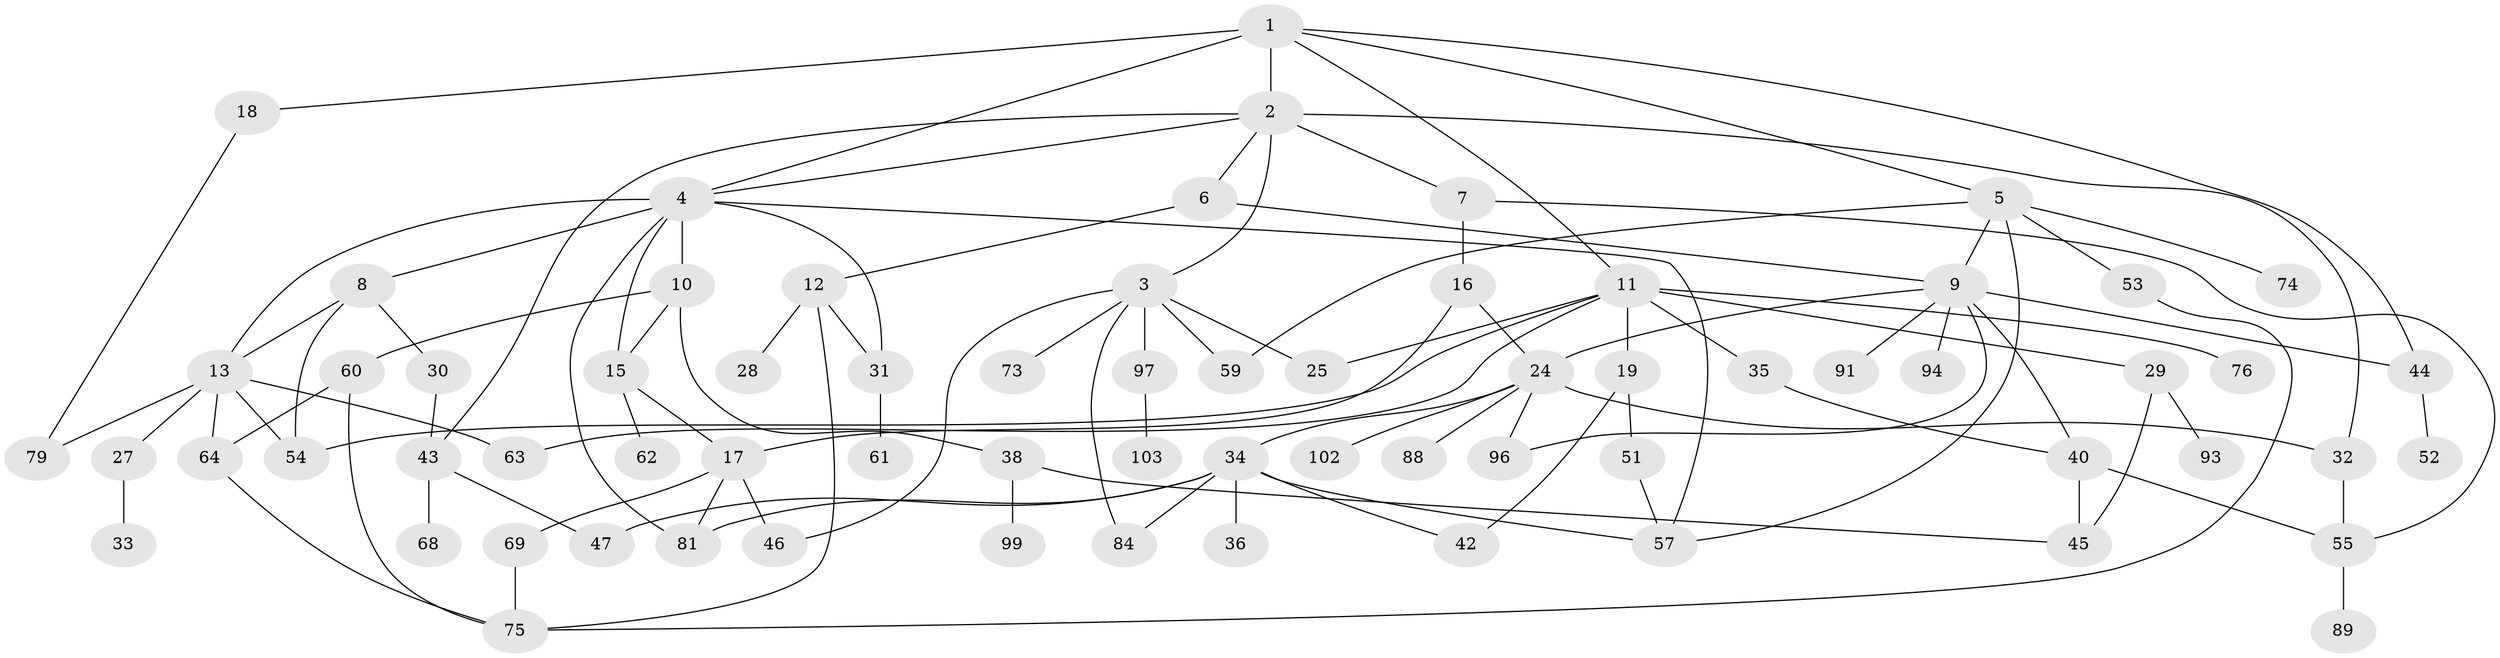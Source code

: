 // Generated by graph-tools (version 1.1) at 2025/51/02/27/25 19:51:37]
// undirected, 69 vertices, 104 edges
graph export_dot {
graph [start="1"]
  node [color=gray90,style=filled];
  1 [super="+101"];
  2 [super="+70"];
  3 [super="+87"];
  4 [super="+21"];
  5 [super="+20"];
  6 [super="+67"];
  7;
  8;
  9 [super="+22"];
  10 [super="+26"];
  11 [super="+41"];
  12 [super="+14"];
  13 [super="+23"];
  15 [super="+39"];
  16 [super="+100"];
  17 [super="+37"];
  18 [super="+58"];
  19;
  24 [super="+98"];
  25;
  27;
  28;
  29 [super="+66"];
  30;
  31 [super="+50"];
  32 [super="+82"];
  33;
  34 [super="+83"];
  35;
  36 [super="+92"];
  38;
  40 [super="+71"];
  42 [super="+48"];
  43 [super="+49"];
  44 [super="+85"];
  45 [super="+65"];
  46;
  47;
  51 [super="+90"];
  52;
  53;
  54 [super="+86"];
  55 [super="+56"];
  57 [super="+77"];
  59 [super="+78"];
  60;
  61 [super="+95"];
  62;
  63;
  64;
  68 [super="+72"];
  69;
  73;
  74;
  75 [super="+80"];
  76;
  79;
  81;
  84;
  88;
  89;
  91;
  93;
  94;
  96;
  97;
  99;
  102;
  103;
  1 -- 2 [weight=2];
  1 -- 4;
  1 -- 5;
  1 -- 11;
  1 -- 18;
  1 -- 44;
  2 -- 3;
  2 -- 6;
  2 -- 7;
  2 -- 32;
  2 -- 43;
  2 -- 4;
  3 -- 73;
  3 -- 25;
  3 -- 97;
  3 -- 84;
  3 -- 46;
  3 -- 59;
  4 -- 8;
  4 -- 10;
  4 -- 13;
  4 -- 15;
  4 -- 81;
  4 -- 57;
  4 -- 31;
  5 -- 9;
  5 -- 57;
  5 -- 74;
  5 -- 53;
  5 -- 59;
  6 -- 12;
  6 -- 9;
  7 -- 16;
  7 -- 55;
  8 -- 30;
  8 -- 54;
  8 -- 13;
  9 -- 44;
  9 -- 96;
  9 -- 91;
  9 -- 94;
  9 -- 40;
  9 -- 24;
  10 -- 38;
  10 -- 60;
  10 -- 15;
  11 -- 19;
  11 -- 25;
  11 -- 29;
  11 -- 35;
  11 -- 76 [weight=2];
  11 -- 63;
  11 -- 54;
  12 -- 28;
  12 -- 31;
  12 -- 75;
  13 -- 27;
  13 -- 63;
  13 -- 54;
  13 -- 64;
  13 -- 79;
  15 -- 17;
  15 -- 62;
  16 -- 17;
  16 -- 24;
  17 -- 46;
  17 -- 69;
  17 -- 81;
  18 -- 79;
  19 -- 51;
  19 -- 42;
  24 -- 34;
  24 -- 88;
  24 -- 96;
  24 -- 32;
  24 -- 102;
  27 -- 33;
  29 -- 45;
  29 -- 93;
  30 -- 43;
  31 -- 61;
  32 -- 55;
  34 -- 36;
  34 -- 42;
  34 -- 47;
  34 -- 81;
  34 -- 84;
  34 -- 57;
  35 -- 40;
  38 -- 99;
  38 -- 45;
  40 -- 45;
  40 -- 55;
  43 -- 68;
  43 -- 47;
  44 -- 52;
  51 -- 57;
  53 -- 75;
  55 -- 89;
  60 -- 64;
  60 -- 75;
  64 -- 75;
  69 -- 75;
  97 -- 103;
}
